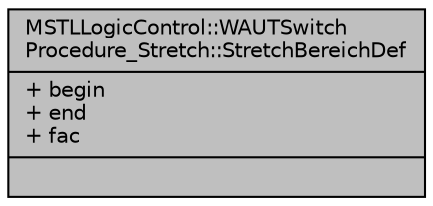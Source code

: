 digraph "MSTLLogicControl::WAUTSwitchProcedure_Stretch::StretchBereichDef"
{
  edge [fontname="Helvetica",fontsize="10",labelfontname="Helvetica",labelfontsize="10"];
  node [fontname="Helvetica",fontsize="10",shape=record];
  Node1 [label="{MSTLLogicControl::WAUTSwitch\lProcedure_Stretch::StretchBereichDef\n|+ begin\l+ end\l+ fac\l|}",height=0.2,width=0.4,color="black", fillcolor="grey75", style="filled", fontcolor="black"];
}
